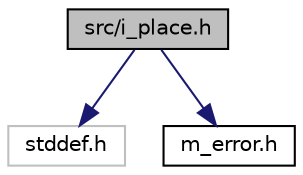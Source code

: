 digraph "src/i_place.h"
{
 // LATEX_PDF_SIZE
  edge [fontname="Helvetica",fontsize="10",labelfontname="Helvetica",labelfontsize="10"];
  node [fontname="Helvetica",fontsize="10",shape=record];
  Node1 [label="src/i_place.h",height=0.2,width=0.4,color="black", fillcolor="grey75", style="filled", fontcolor="black",tooltip="Map spot graph."];
  Node1 -> Node2 [color="midnightblue",fontsize="10",style="solid",fontname="Helvetica"];
  Node2 [label="stddef.h",height=0.2,width=0.4,color="grey75", fillcolor="white", style="filled",tooltip=" "];
  Node1 -> Node3 [color="midnightblue",fontsize="10",style="solid",fontname="Helvetica"];
  Node3 [label="m_error.h",height=0.2,width=0.4,color="black", fillcolor="white", style="filled",URL="$m__error_8h.html",tooltip="Error handling and signal propagation."];
}
